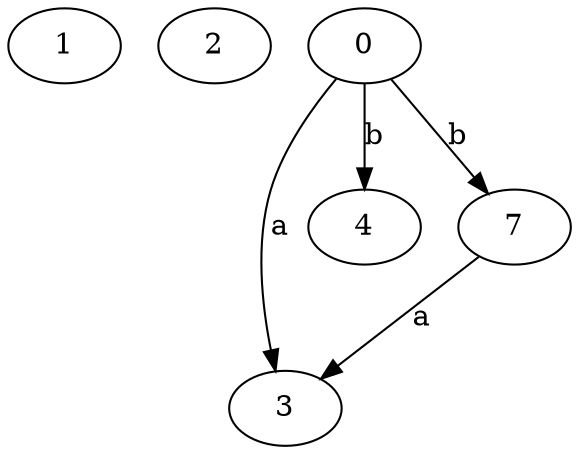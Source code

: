 strict digraph  {
1;
2;
3;
4;
7;
0;
7 -> 3  [label=a];
0 -> 3  [label=a];
0 -> 4  [label=b];
0 -> 7  [label=b];
}
